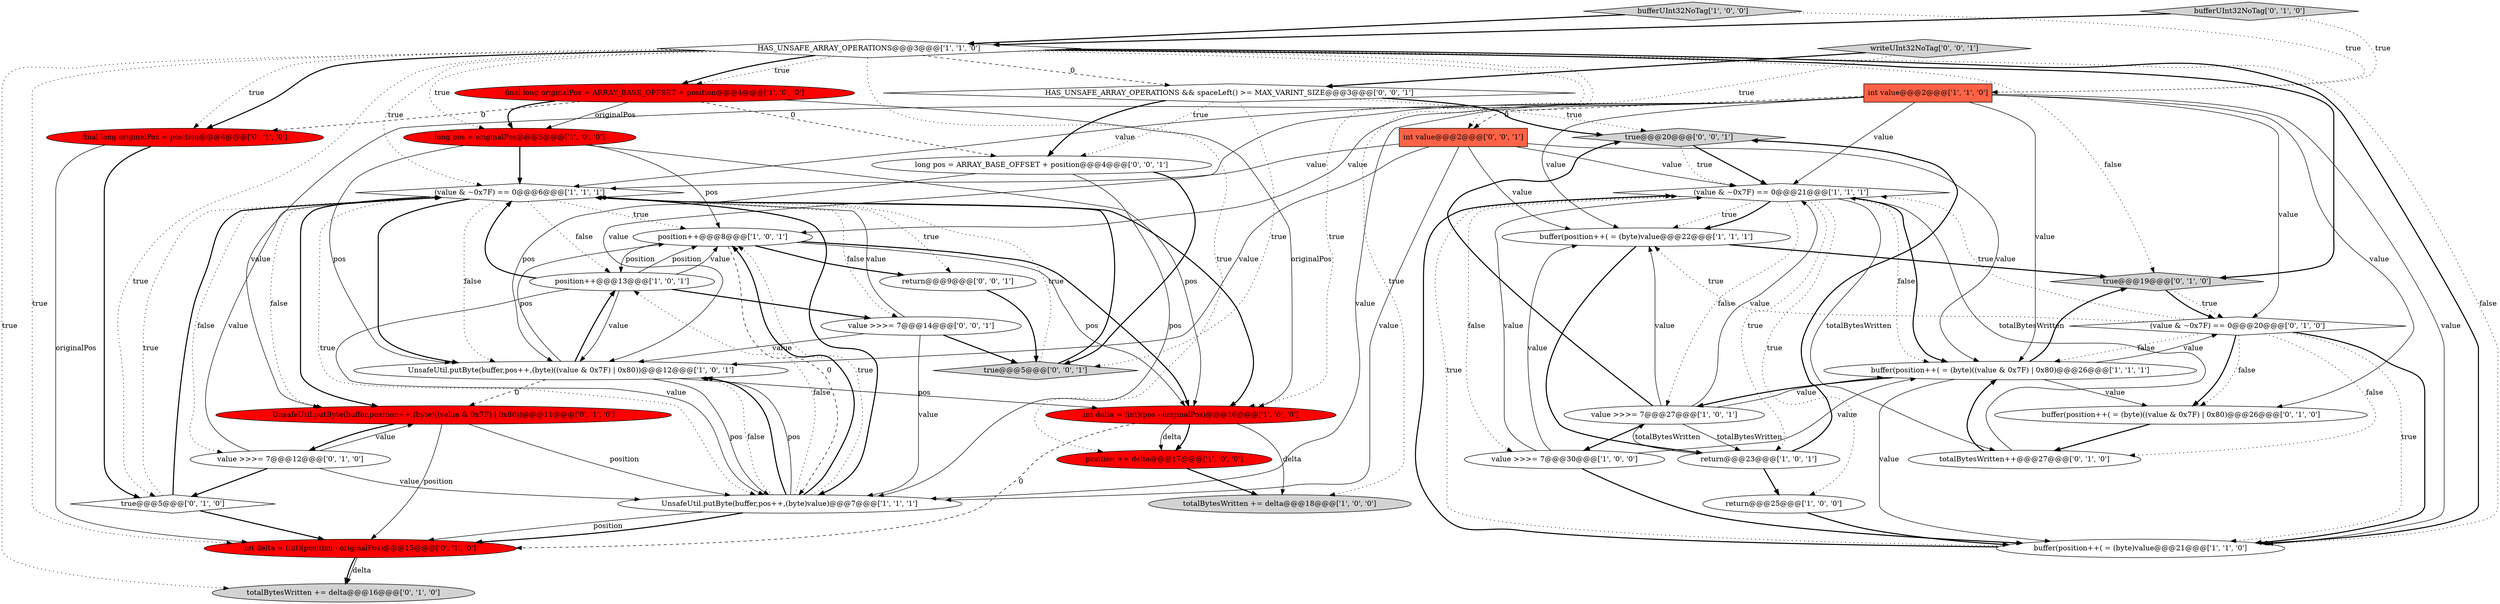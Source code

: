 digraph {
13 [style = filled, label = "position += delta@@@17@@@['1', '0', '0']", fillcolor = red, shape = ellipse image = "AAA1AAABBB1BBB"];
27 [style = filled, label = "totalBytesWritten += delta@@@16@@@['0', '1', '0']", fillcolor = lightgray, shape = ellipse image = "AAA0AAABBB2BBB"];
39 [style = filled, label = "true@@@20@@@['0', '0', '1']", fillcolor = lightgray, shape = diamond image = "AAA0AAABBB3BBB"];
0 [style = filled, label = "(value & ~0x7F) == 0@@@6@@@['1', '1', '1']", fillcolor = white, shape = diamond image = "AAA0AAABBB1BBB"];
10 [style = filled, label = "buffer(position++( = (byte)value@@@22@@@['1', '1', '1']", fillcolor = white, shape = ellipse image = "AAA0AAABBB1BBB"];
32 [style = filled, label = "HAS_UNSAFE_ARRAY_OPERATIONS && spaceLeft() >= MAX_VARINT_SIZE@@@3@@@['0', '0', '1']", fillcolor = white, shape = diamond image = "AAA0AAABBB3BBB"];
8 [style = filled, label = "totalBytesWritten += delta@@@18@@@['1', '0', '0']", fillcolor = lightgray, shape = ellipse image = "AAA0AAABBB1BBB"];
38 [style = filled, label = "int value@@@2@@@['0', '0', '1']", fillcolor = tomato, shape = box image = "AAA0AAABBB3BBB"];
30 [style = filled, label = "true@@@5@@@['0', '1', '0']", fillcolor = white, shape = diamond image = "AAA0AAABBB2BBB"];
34 [style = filled, label = "long pos = ARRAY_BASE_OFFSET + position@@@4@@@['0', '0', '1']", fillcolor = white, shape = ellipse image = "AAA0AAABBB3BBB"];
20 [style = filled, label = "buffer(position++( = (byte)((value & 0x7F) | 0x80)@@@26@@@['1', '1', '1']", fillcolor = white, shape = ellipse image = "AAA0AAABBB1BBB"];
3 [style = filled, label = "position++@@@8@@@['1', '0', '1']", fillcolor = white, shape = ellipse image = "AAA0AAABBB1BBB"];
31 [style = filled, label = "totalBytesWritten++@@@27@@@['0', '1', '0']", fillcolor = white, shape = ellipse image = "AAA0AAABBB2BBB"];
14 [style = filled, label = "int delta = (int)(pos - originalPos)@@@16@@@['1', '0', '0']", fillcolor = red, shape = ellipse image = "AAA1AAABBB1BBB"];
28 [style = filled, label = "bufferUInt32NoTag['0', '1', '0']", fillcolor = lightgray, shape = diamond image = "AAA0AAABBB2BBB"];
35 [style = filled, label = "writeUInt32NoTag['0', '0', '1']", fillcolor = lightgray, shape = diamond image = "AAA0AAABBB3BBB"];
18 [style = filled, label = "final long originalPos = ARRAY_BASE_OFFSET + position@@@4@@@['1', '0', '0']", fillcolor = red, shape = ellipse image = "AAA1AAABBB1BBB"];
22 [style = filled, label = "buffer(position++( = (byte)((value & 0x7F) | 0x80)@@@26@@@['0', '1', '0']", fillcolor = white, shape = ellipse image = "AAA0AAABBB2BBB"];
33 [style = filled, label = "return@@@9@@@['0', '0', '1']", fillcolor = white, shape = ellipse image = "AAA0AAABBB3BBB"];
16 [style = filled, label = "bufferUInt32NoTag['1', '0', '0']", fillcolor = lightgray, shape = diamond image = "AAA0AAABBB1BBB"];
2 [style = filled, label = "value >>>= 7@@@27@@@['1', '0', '1']", fillcolor = white, shape = ellipse image = "AAA0AAABBB1BBB"];
37 [style = filled, label = "value >>>= 7@@@14@@@['0', '0', '1']", fillcolor = white, shape = ellipse image = "AAA0AAABBB3BBB"];
21 [style = filled, label = "value >>>= 7@@@12@@@['0', '1', '0']", fillcolor = white, shape = ellipse image = "AAA0AAABBB2BBB"];
5 [style = filled, label = "value >>>= 7@@@30@@@['1', '0', '0']", fillcolor = white, shape = ellipse image = "AAA0AAABBB1BBB"];
11 [style = filled, label = "position++@@@13@@@['1', '0', '1']", fillcolor = white, shape = ellipse image = "AAA0AAABBB1BBB"];
24 [style = filled, label = "true@@@19@@@['0', '1', '0']", fillcolor = lightgray, shape = diamond image = "AAA0AAABBB2BBB"];
25 [style = filled, label = "(value & ~0x7F) == 0@@@20@@@['0', '1', '0']", fillcolor = white, shape = diamond image = "AAA0AAABBB2BBB"];
7 [style = filled, label = "UnsafeUtil.putByte(buffer,pos++,(byte)value)@@@7@@@['1', '1', '1']", fillcolor = white, shape = ellipse image = "AAA0AAABBB1BBB"];
12 [style = filled, label = "return@@@23@@@['1', '0', '1']", fillcolor = white, shape = ellipse image = "AAA0AAABBB1BBB"];
15 [style = filled, label = "UnsafeUtil.putByte(buffer,pos++,(byte)((value & 0x7F) | 0x80))@@@12@@@['1', '0', '1']", fillcolor = white, shape = ellipse image = "AAA0AAABBB1BBB"];
23 [style = filled, label = "int delta = (int)(position - originalPos)@@@15@@@['0', '1', '0']", fillcolor = red, shape = ellipse image = "AAA1AAABBB2BBB"];
26 [style = filled, label = "final long originalPos = position@@@4@@@['0', '1', '0']", fillcolor = red, shape = ellipse image = "AAA1AAABBB2BBB"];
19 [style = filled, label = "long pos = originalPos@@@5@@@['1', '0', '0']", fillcolor = red, shape = ellipse image = "AAA1AAABBB1BBB"];
36 [style = filled, label = "true@@@5@@@['0', '0', '1']", fillcolor = lightgray, shape = diamond image = "AAA0AAABBB3BBB"];
6 [style = filled, label = "(value & ~0x7F) == 0@@@21@@@['1', '1', '1']", fillcolor = white, shape = diamond image = "AAA0AAABBB1BBB"];
1 [style = filled, label = "HAS_UNSAFE_ARRAY_OPERATIONS@@@3@@@['1', '1', '0']", fillcolor = white, shape = diamond image = "AAA0AAABBB1BBB"];
4 [style = filled, label = "buffer(position++( = (byte)value@@@21@@@['1', '1', '0']", fillcolor = white, shape = ellipse image = "AAA0AAABBB1BBB"];
29 [style = filled, label = "UnsafeUtil.putByte(buffer,position++,(byte)((value & 0x7F) | 0x80))@@@11@@@['0', '1', '0']", fillcolor = red, shape = ellipse image = "AAA1AAABBB2BBB"];
9 [style = filled, label = "int value@@@2@@@['1', '1', '0']", fillcolor = tomato, shape = box image = "AAA0AAABBB1BBB"];
17 [style = filled, label = "return@@@25@@@['1', '0', '0']", fillcolor = white, shape = ellipse image = "AAA0AAABBB1BBB"];
9->10 [style = solid, label="value"];
16->9 [style = dotted, label="true"];
0->21 [style = dotted, label="false"];
25->22 [style = bold, label=""];
24->25 [style = dotted, label="true"];
10->24 [style = bold, label=""];
25->4 [style = dotted, label="true"];
30->0 [style = dotted, label="true"];
37->15 [style = solid, label="value"];
20->22 [style = solid, label="value"];
39->6 [style = bold, label=""];
38->7 [style = solid, label="value"];
9->3 [style = solid, label="value"];
32->34 [style = bold, label=""];
21->29 [style = solid, label="value"];
21->30 [style = bold, label=""];
0->15 [style = bold, label=""];
25->20 [style = dotted, label="false"];
1->13 [style = dotted, label="true"];
3->14 [style = solid, label="pos"];
20->25 [style = solid, label="value"];
0->14 [style = bold, label=""];
36->0 [style = bold, label=""];
0->15 [style = dotted, label="false"];
15->11 [style = bold, label=""];
5->10 [style = solid, label="value"];
10->12 [style = bold, label=""];
25->22 [style = dotted, label="false"];
14->8 [style = solid, label="delta"];
1->23 [style = dotted, label="true"];
1->0 [style = dotted, label="true"];
0->3 [style = dotted, label="true"];
9->6 [style = solid, label="value"];
31->20 [style = bold, label=""];
11->15 [style = solid, label="value"];
9->20 [style = solid, label="value"];
1->27 [style = dotted, label="true"];
0->7 [style = dotted, label="true"];
36->0 [style = dotted, label="true"];
37->7 [style = solid, label="value"];
1->4 [style = bold, label=""];
19->14 [style = solid, label="pos"];
6->20 [style = dotted, label="false"];
37->36 [style = bold, label=""];
34->7 [style = solid, label="pos"];
6->31 [style = solid, label="totalBytesWritten"];
3->7 [style = dashed, label="0"];
0->29 [style = dotted, label="false"];
18->19 [style = bold, label=""];
35->38 [style = dotted, label="true"];
11->37 [style = bold, label=""];
34->15 [style = solid, label="pos"];
0->29 [style = bold, label=""];
15->3 [style = solid, label="pos"];
7->11 [style = dotted, label="false"];
15->29 [style = dashed, label="0"];
3->33 [style = bold, label=""];
32->36 [style = dotted, label="true"];
5->20 [style = solid, label="value"];
1->30 [style = dotted, label="true"];
0->7 [style = bold, label=""];
1->18 [style = dotted, label="true"];
2->39 [style = bold, label=""];
1->26 [style = dotted, label="true"];
29->7 [style = solid, label="position"];
31->6 [style = solid, label="totalBytesWritten"];
9->22 [style = solid, label="value"];
7->23 [style = bold, label=""];
34->36 [style = bold, label=""];
33->36 [style = bold, label=""];
28->9 [style = dotted, label="true"];
1->8 [style = dotted, label="true"];
25->6 [style = dotted, label="true"];
38->10 [style = solid, label="value"];
6->12 [style = dotted, label="true"];
25->10 [style = dotted, label="true"];
26->23 [style = solid, label="originalPos"];
11->3 [style = solid, label="position"];
7->15 [style = dotted, label="false"];
38->20 [style = solid, label="value"];
9->7 [style = solid, label="value"];
12->2 [style = solid, label="totalBytesWritten"];
32->34 [style = dotted, label="true"];
12->17 [style = bold, label=""];
2->10 [style = solid, label="value"];
35->32 [style = bold, label=""];
1->32 [style = dashed, label="0"];
1->19 [style = dotted, label="true"];
29->21 [style = bold, label=""];
1->24 [style = dotted, label="false"];
19->0 [style = bold, label=""];
23->27 [style = solid, label="delta"];
6->10 [style = dotted, label="true"];
6->20 [style = bold, label=""];
19->15 [style = solid, label="pos"];
18->34 [style = dashed, label="0"];
37->0 [style = solid, label="value"];
0->11 [style = dotted, label="false"];
14->23 [style = dashed, label="0"];
16->1 [style = bold, label=""];
24->25 [style = bold, label=""];
6->10 [style = bold, label=""];
5->4 [style = bold, label=""];
18->14 [style = solid, label="originalPos"];
7->15 [style = bold, label=""];
38->6 [style = solid, label="value"];
32->39 [style = bold, label=""];
30->0 [style = bold, label=""];
7->23 [style = solid, label="position"];
14->13 [style = bold, label=""];
12->39 [style = bold, label=""];
15->7 [style = solid, label="pos"];
21->0 [style = solid, label="value"];
17->4 [style = bold, label=""];
9->38 [style = dashed, label="0"];
9->4 [style = solid, label="value"];
2->5 [style = bold, label=""];
4->6 [style = dotted, label="true"];
2->6 [style = solid, label="value"];
14->13 [style = solid, label="delta"];
6->5 [style = dotted, label="false"];
39->6 [style = dotted, label="true"];
21->7 [style = solid, label="value"];
23->27 [style = bold, label=""];
32->39 [style = dotted, label="true"];
9->0 [style = solid, label="value"];
4->6 [style = bold, label=""];
11->3 [style = solid, label="value"];
38->0 [style = solid, label="value"];
19->3 [style = solid, label="pos"];
6->2 [style = dotted, label="false"];
0->33 [style = dotted, label="true"];
3->14 [style = bold, label=""];
30->23 [style = bold, label=""];
22->31 [style = bold, label=""];
25->4 [style = bold, label=""];
18->19 [style = solid, label="originalPos"];
5->6 [style = solid, label="value"];
1->18 [style = bold, label=""];
9->25 [style = solid, label="value"];
38->15 [style = solid, label="value"];
9->29 [style = solid, label="value"];
1->14 [style = dotted, label="true"];
29->23 [style = solid, label="position"];
28->1 [style = bold, label=""];
1->26 [style = bold, label=""];
0->37 [style = dotted, label="false"];
6->17 [style = dotted, label="true"];
7->3 [style = bold, label=""];
11->7 [style = solid, label="value"];
25->31 [style = dotted, label="false"];
20->4 [style = solid, label="value"];
26->30 [style = bold, label=""];
20->2 [style = bold, label=""];
9->15 [style = solid, label="value"];
11->0 [style = bold, label=""];
15->14 [style = solid, label="pos"];
3->11 [style = solid, label="position"];
1->4 [style = dotted, label="false"];
7->3 [style = dotted, label="true"];
1->24 [style = bold, label=""];
2->20 [style = solid, label="value"];
2->12 [style = solid, label="totalBytesWritten"];
13->8 [style = bold, label=""];
20->24 [style = bold, label=""];
7->15 [style = solid, label="pos"];
18->26 [style = dashed, label="0"];
}
